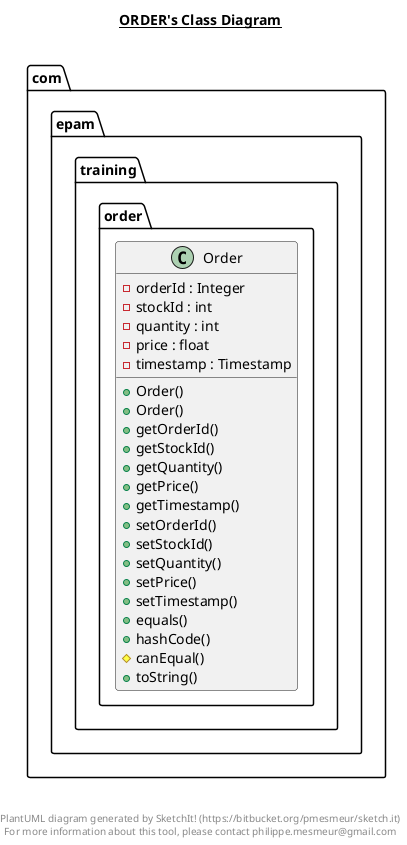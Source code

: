 @startuml

title __ORDER's Class Diagram__\n

  package com.epam.training {
    package com.epam.training.order {
      class Order {
          - orderId : Integer
          - stockId : int
          - quantity : int
          - price : float
          - timestamp : Timestamp
          + Order()
          + Order()
          + getOrderId()
          + getStockId()
          + getQuantity()
          + getPrice()
          + getTimestamp()
          + setOrderId()
          + setStockId()
          + setQuantity()
          + setPrice()
          + setTimestamp()
          + equals()
          + hashCode()
          # canEqual()
          + toString()
      }
    }
  }
  



right footer


PlantUML diagram generated by SketchIt! (https://bitbucket.org/pmesmeur/sketch.it)
For more information about this tool, please contact philippe.mesmeur@gmail.com
endfooter

@enduml
